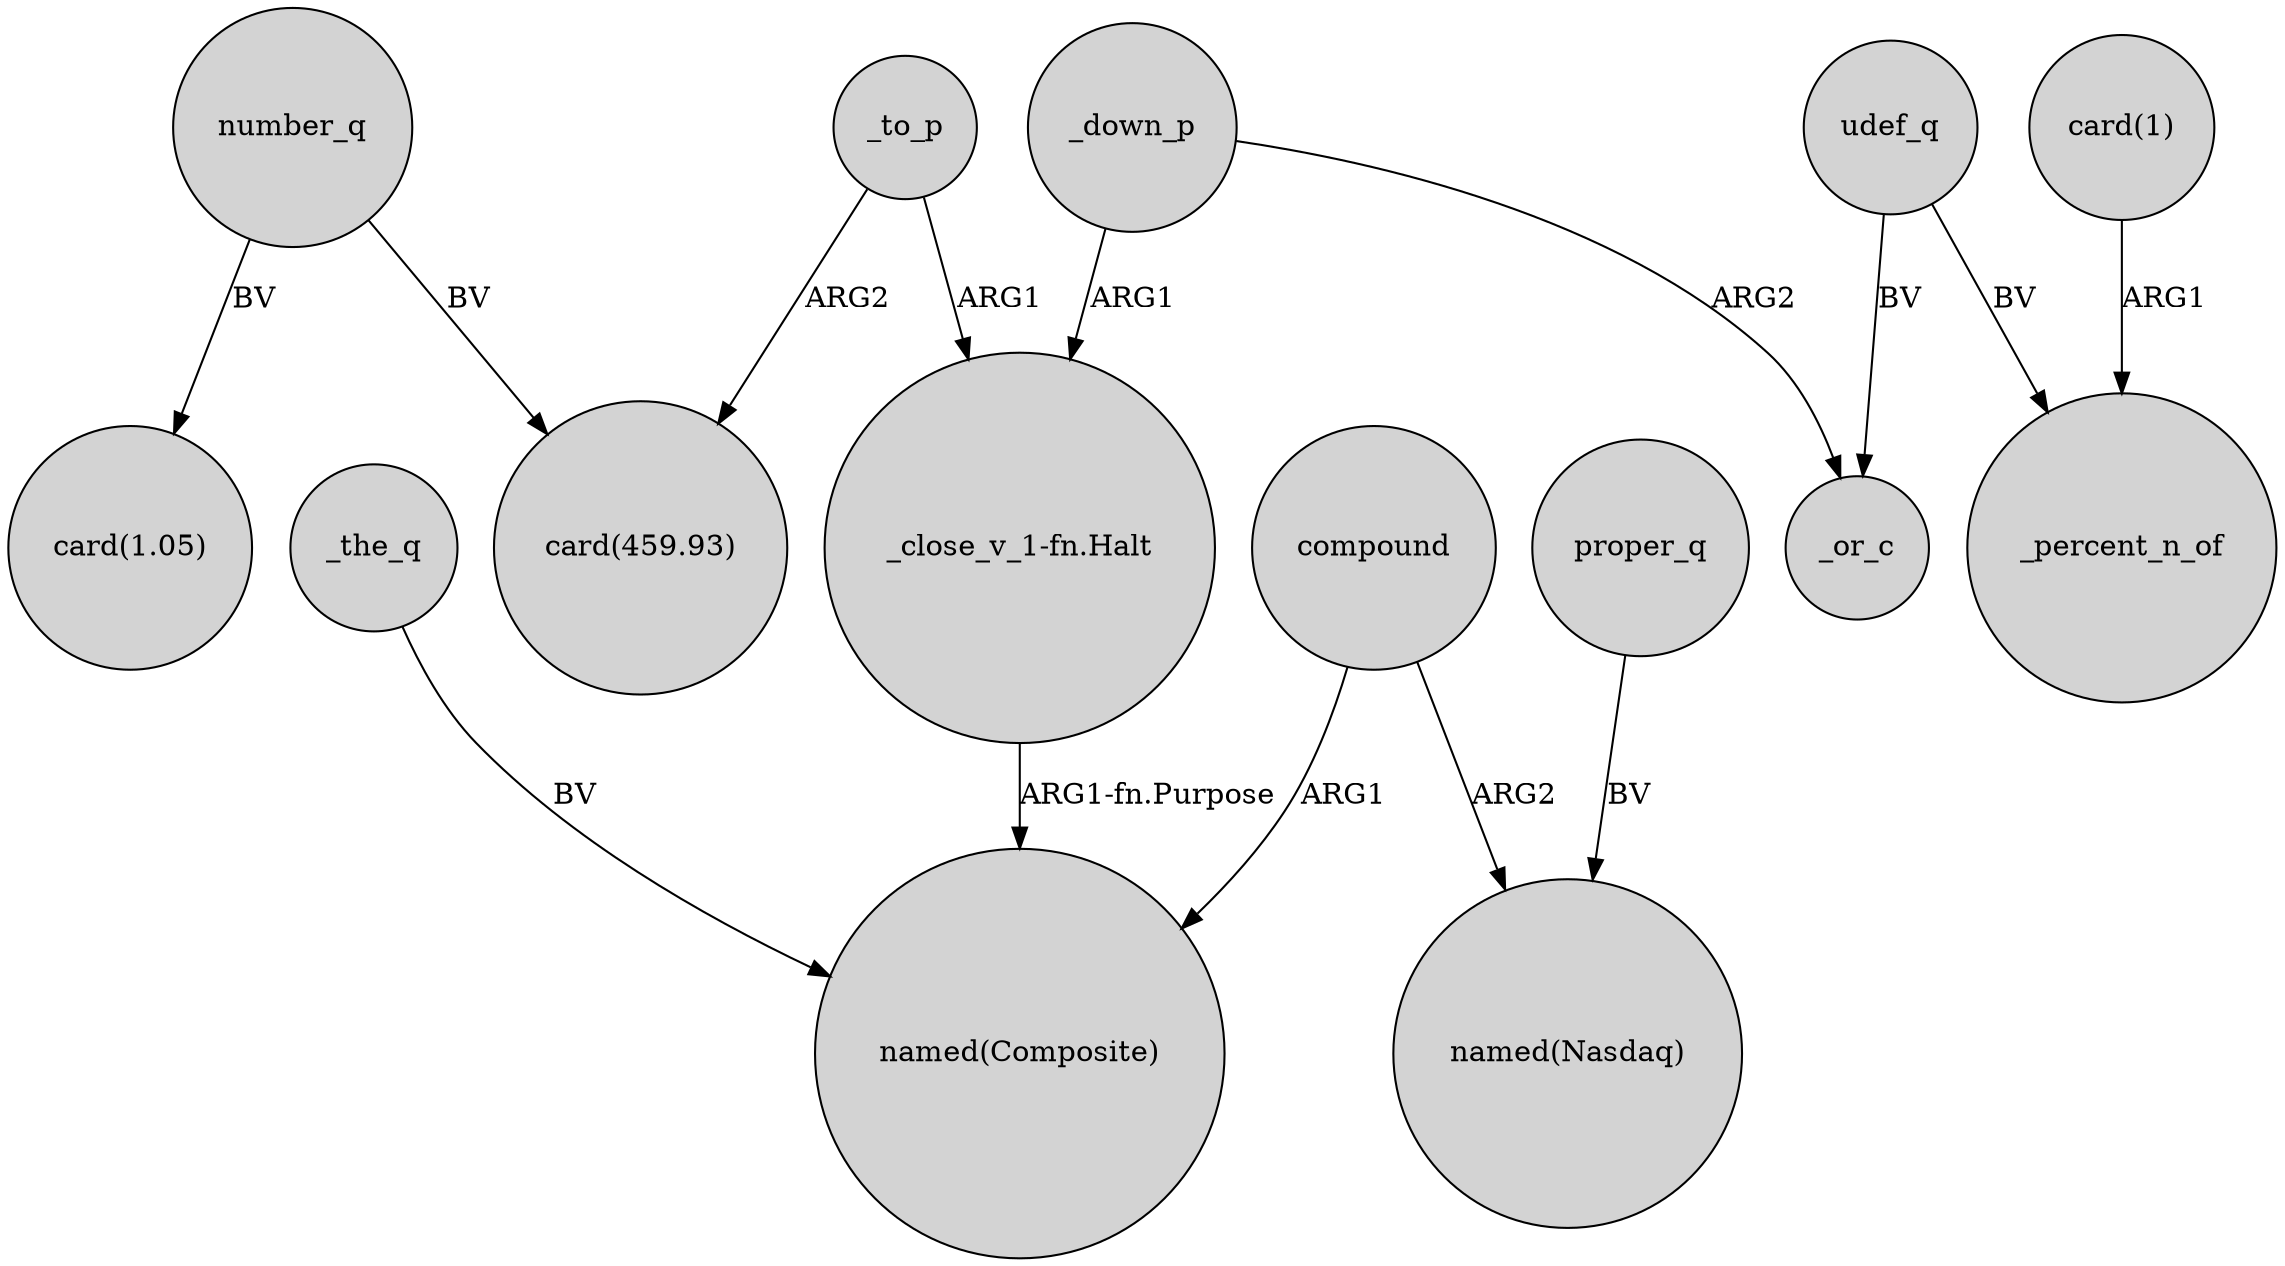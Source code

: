 digraph {
	node [shape=circle style=filled]
	"_close_v_1-fn.Halt" -> "named(Composite)" [label="ARG1-fn.Purpose"]
	_to_p -> "_close_v_1-fn.Halt" [label=ARG1]
	_the_q -> "named(Composite)" [label=BV]
	udef_q -> _percent_n_of [label=BV]
	"card(1)" -> _percent_n_of [label=ARG1]
	_down_p -> _or_c [label=ARG2]
	compound -> "named(Composite)" [label=ARG1]
	_to_p -> "card(459.93)" [label=ARG2]
	number_q -> "card(1.05)" [label=BV]
	_down_p -> "_close_v_1-fn.Halt" [label=ARG1]
	proper_q -> "named(Nasdaq)" [label=BV]
	udef_q -> _or_c [label=BV]
	compound -> "named(Nasdaq)" [label=ARG2]
	number_q -> "card(459.93)" [label=BV]
}
